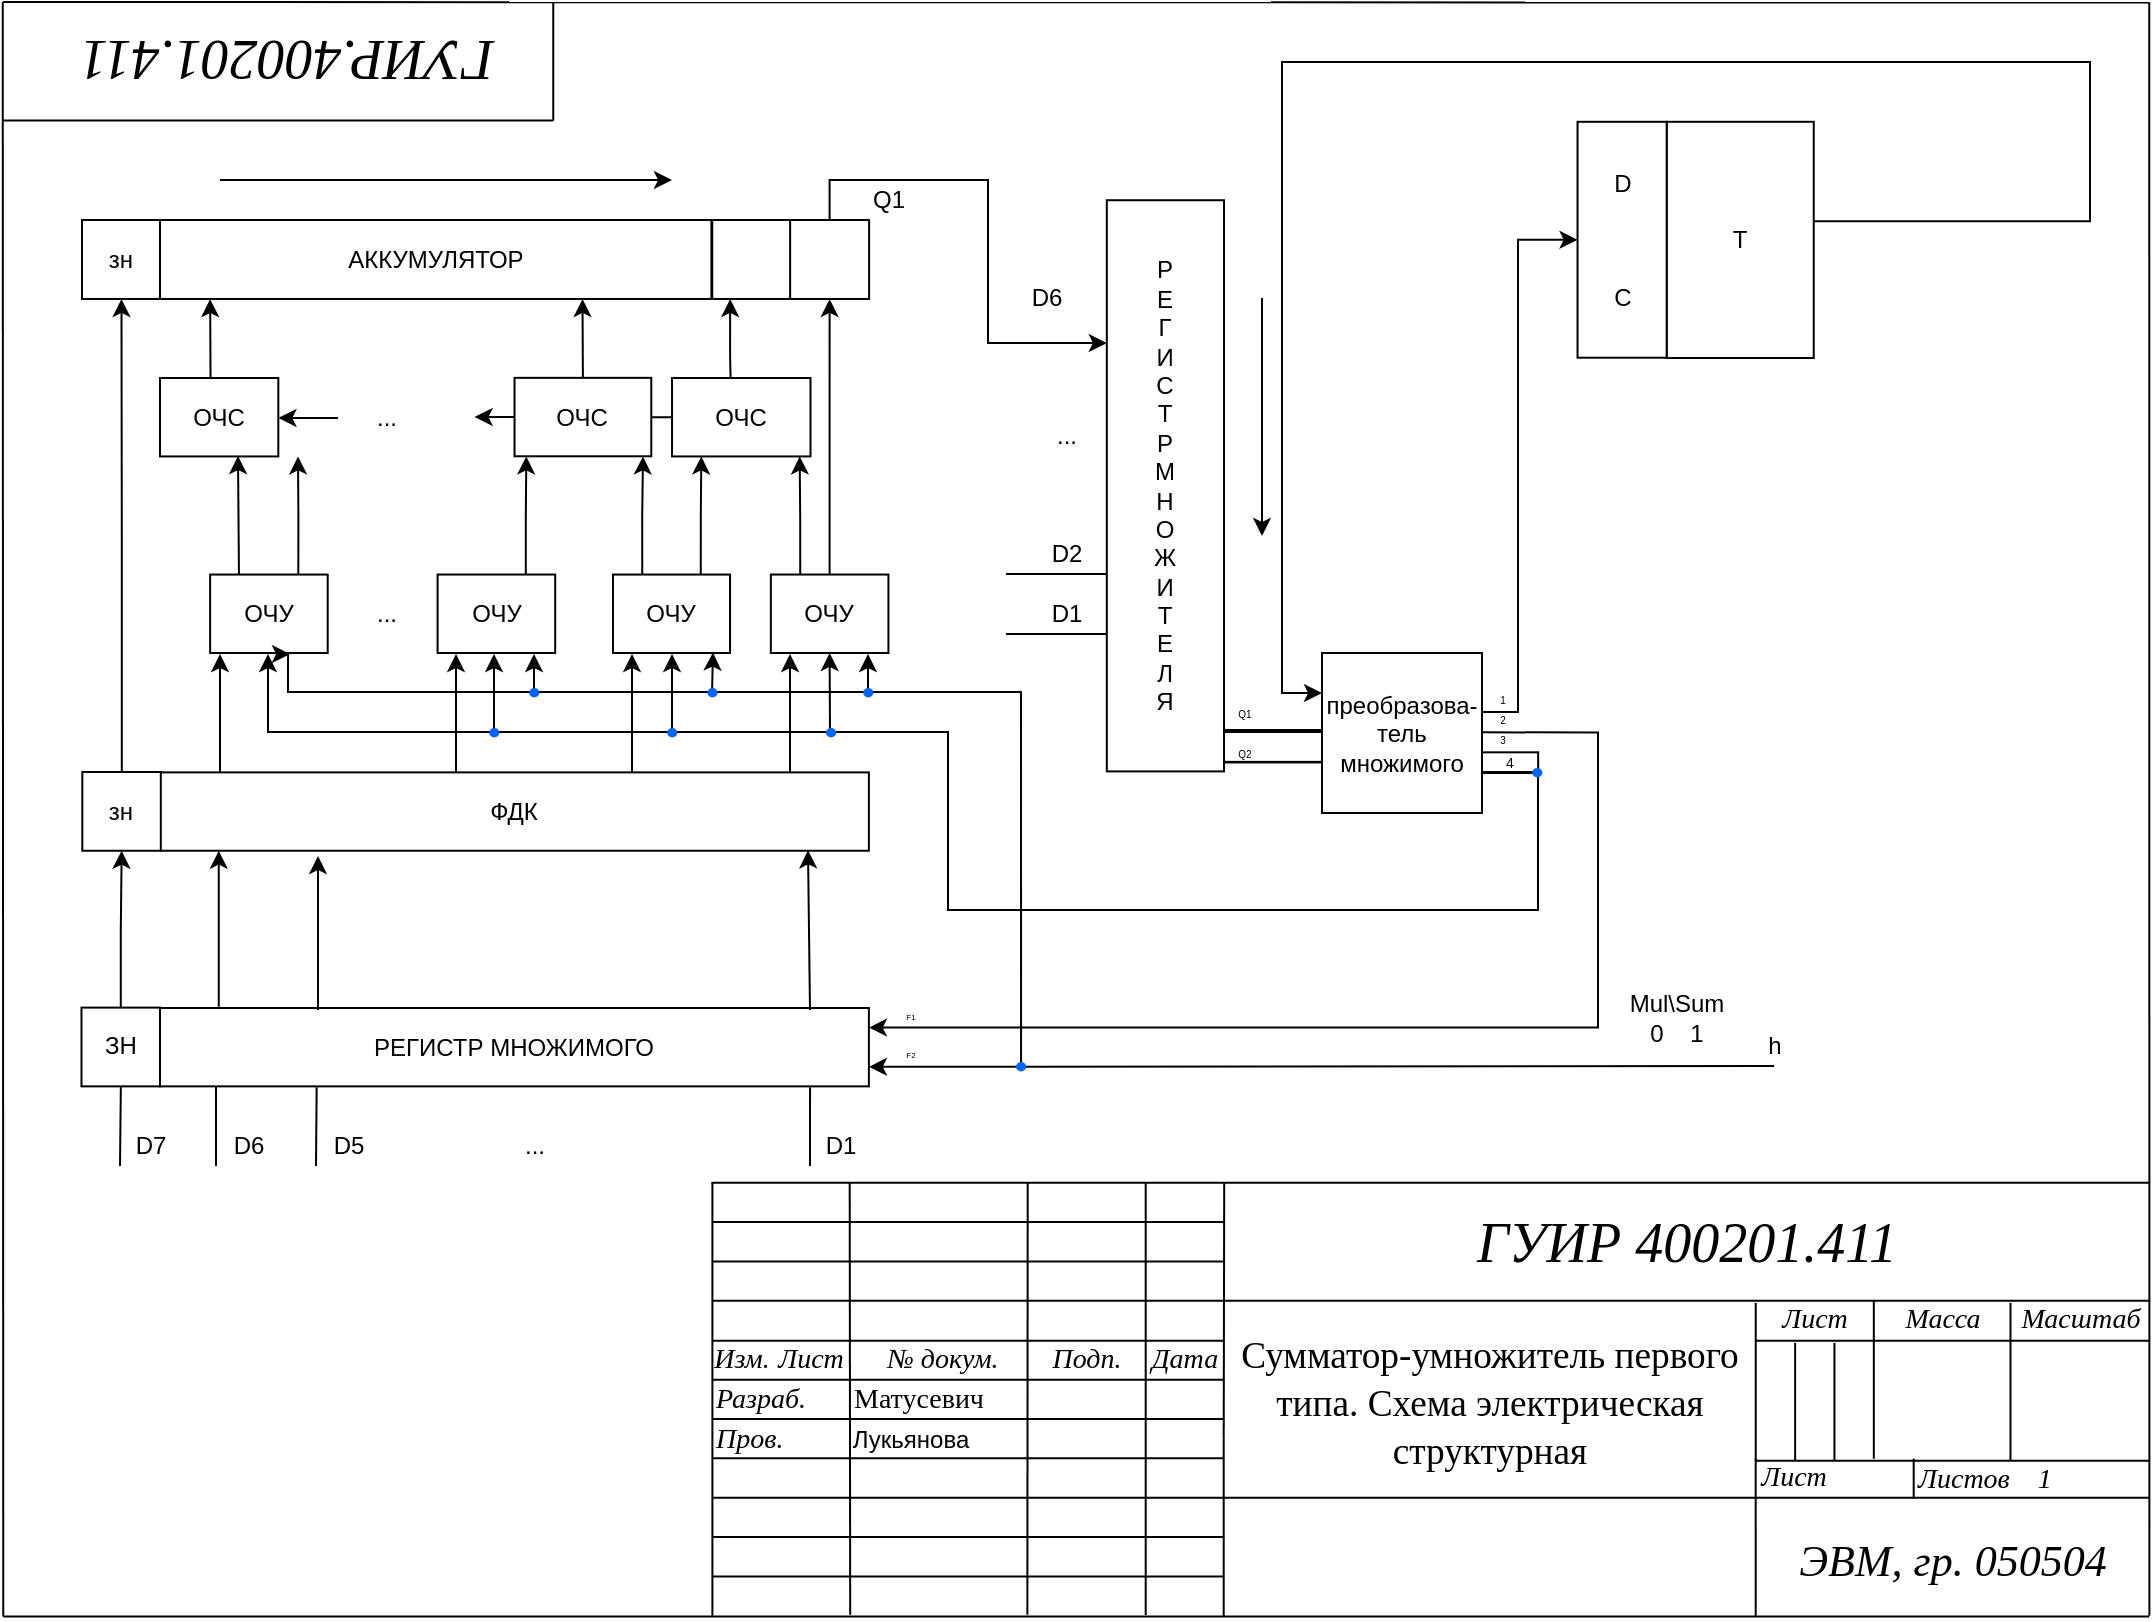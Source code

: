 <mxfile version="13.9.9" type="device"><diagram id="lUia_UttMaK-5gp9Rdq6" name="Страница 1"><mxGraphModel dx="95" dy="55" grid="1" gridSize="9.842" guides="1" tooltips="1" connect="1" arrows="1" fold="1" page="1" pageScale="1" pageWidth="1169" pageHeight="827" math="0" shadow="0"><root><mxCell id="0"/><mxCell id="1" parent="0"/><mxCell id="c5WBD8GSd4N-ccwKni7p-11" value="" style="endArrow=none;html=1;" parent="1" edge="1"><mxGeometry width="50" height="50" relative="1" as="geometry"><mxPoint x="393.7" y="599.35" as="sourcePoint"/><mxPoint x="1112.7" y="599.35" as="targetPoint"/></mxGeometry></mxCell><mxCell id="c5WBD8GSd4N-ccwKni7p-12" value="" style="endArrow=none;html=1;" parent="1" edge="1"><mxGeometry width="50" height="50" relative="1" as="geometry"><mxPoint x="394.2" y="599.35" as="sourcePoint"/><mxPoint x="394.2" y="815.815" as="targetPoint"/></mxGeometry></mxCell><mxCell id="c5WBD8GSd4N-ccwKni7p-15" value="" style="endArrow=none;html=1;" parent="1" edge="1"><mxGeometry width="50" height="50" relative="1" as="geometry"><mxPoint x="649.7" y="756.83" as="sourcePoint"/><mxPoint x="1112.7" y="756.83" as="targetPoint"/></mxGeometry></mxCell><mxCell id="c5WBD8GSd4N-ccwKni7p-16" value="" style="endArrow=none;html=1;entryX=0;entryY=1;entryDx=0;entryDy=0;" parent="1" target="c5WBD8GSd4N-ccwKni7p-73" edge="1"><mxGeometry width="50" height="50" relative="1" as="geometry"><mxPoint x="915.85" y="737.31" as="sourcePoint"/><mxPoint x="915.85" y="825.775" as="targetPoint"/></mxGeometry></mxCell><mxCell id="c5WBD8GSd4N-ccwKni7p-17" value="" style="endArrow=none;html=1;" parent="1" edge="1"><mxGeometry width="50" height="50" relative="1" as="geometry"><mxPoint x="915.86" y="738.42" as="sourcePoint"/><mxPoint x="915.86" y="659.42" as="targetPoint"/><Array as="points"><mxPoint x="915.86" y="728.42"/></Array></mxGeometry></mxCell><mxCell id="c5WBD8GSd4N-ccwKni7p-18" value="" style="endArrow=none;html=1;" parent="1" edge="1"><mxGeometry width="50" height="50" relative="1" as="geometry"><mxPoint x="1004.85" y="727.31" as="sourcePoint"/><mxPoint x="1004.85" y="727.31" as="targetPoint"/></mxGeometry></mxCell><mxCell id="c5WBD8GSd4N-ccwKni7p-20" value="" style="endArrow=none;html=1;entryX=0;entryY=0;entryDx=0;entryDy=0;" parent="1" target="c5WBD8GSd4N-ccwKni7p-60" edge="1"><mxGeometry width="50" height="50" relative="1" as="geometry"><mxPoint x="649.85" y="727.31" as="sourcePoint"/><mxPoint x="649.85" y="609.31" as="targetPoint"/></mxGeometry></mxCell><mxCell id="c5WBD8GSd4N-ccwKni7p-21" value="" style="endArrow=none;html=1;" parent="1" edge="1"><mxGeometry width="50" height="50" relative="1" as="geometry"><mxPoint x="649.85" y="727.31" as="sourcePoint"/><mxPoint x="649.85" y="816.31" as="targetPoint"/></mxGeometry></mxCell><mxCell id="c5WBD8GSd4N-ccwKni7p-27" value="" style="endArrow=none;html=1;" parent="1" edge="1"><mxGeometry width="50" height="50" relative="1" as="geometry"><mxPoint x="610.85" y="815.47" as="sourcePoint"/><mxPoint x="610.85" y="599.47" as="targetPoint"/></mxGeometry></mxCell><mxCell id="c5WBD8GSd4N-ccwKni7p-28" value="" style="endArrow=none;html=1;" parent="1" edge="1"><mxGeometry width="50" height="50" relative="1" as="geometry"><mxPoint x="551.683" y="815.402" as="sourcePoint"/><mxPoint x="551.85" y="599.47" as="targetPoint"/></mxGeometry></mxCell><mxCell id="c5WBD8GSd4N-ccwKni7p-30" value="" style="endArrow=none;html=1;" parent="1" edge="1"><mxGeometry width="50" height="50" relative="1" as="geometry"><mxPoint x="463.102" y="815.402" as="sourcePoint"/><mxPoint x="462.85" y="599.47" as="targetPoint"/></mxGeometry></mxCell><mxCell id="c5WBD8GSd4N-ccwKni7p-31" value="" style="endArrow=none;html=1;" parent="1" edge="1"><mxGeometry width="50" height="50" relative="1" as="geometry"><mxPoint x="394.11" y="678.41" as="sourcePoint"/><mxPoint x="650.11" y="678.41" as="targetPoint"/></mxGeometry></mxCell><mxCell id="c5WBD8GSd4N-ccwKni7p-32" value="" style="endArrow=none;html=1;" parent="1" edge="1"><mxGeometry width="50" height="50" relative="1" as="geometry"><mxPoint x="394.112" y="697.852" as="sourcePoint"/><mxPoint x="650.113" y="697.852" as="targetPoint"/></mxGeometry></mxCell><mxCell id="c5WBD8GSd4N-ccwKni7p-33" value="" style="endArrow=none;html=1;" parent="1" edge="1"><mxGeometry width="50" height="50" relative="1" as="geometry"><mxPoint x="394.105" y="737.145" as="sourcePoint"/><mxPoint x="650.105" y="737.145" as="targetPoint"/></mxGeometry></mxCell><mxCell id="c5WBD8GSd4N-ccwKni7p-34" value="" style="endArrow=none;html=1;" parent="1" edge="1"><mxGeometry width="50" height="50" relative="1" as="geometry"><mxPoint x="394.097" y="756.827" as="sourcePoint"/><mxPoint x="650.098" y="756.827" as="targetPoint"/></mxGeometry></mxCell><mxCell id="c5WBD8GSd4N-ccwKni7p-35" value="" style="endArrow=none;html=1;" parent="1" edge="1"><mxGeometry width="50" height="50" relative="1" as="geometry"><mxPoint x="394.1" y="776.52" as="sourcePoint"/><mxPoint x="650.1" y="776.52" as="targetPoint"/></mxGeometry></mxCell><mxCell id="c5WBD8GSd4N-ccwKni7p-36" value="" style="endArrow=none;html=1;" parent="1" edge="1"><mxGeometry width="50" height="50" relative="1" as="geometry"><mxPoint x="394.102" y="796.203" as="sourcePoint"/><mxPoint x="650.103" y="796.203" as="targetPoint"/></mxGeometry></mxCell><mxCell id="c5WBD8GSd4N-ccwKni7p-37" value="" style="endArrow=none;html=1;" parent="1" edge="1"><mxGeometry width="50" height="50" relative="1" as="geometry"><mxPoint x="394.112" y="658.402" as="sourcePoint"/><mxPoint x="650.113" y="658.402" as="targetPoint"/></mxGeometry></mxCell><mxCell id="c5WBD8GSd4N-ccwKni7p-38" value="" style="endArrow=none;html=1;" parent="1" edge="1"><mxGeometry width="50" height="50" relative="1" as="geometry"><mxPoint x="394.105" y="638.715" as="sourcePoint"/><mxPoint x="650.105" y="638.715" as="targetPoint"/></mxGeometry></mxCell><mxCell id="c5WBD8GSd4N-ccwKni7p-39" value="" style="endArrow=none;html=1;" parent="1" edge="1"><mxGeometry width="50" height="50" relative="1" as="geometry"><mxPoint x="394.107" y="619.037" as="sourcePoint"/><mxPoint x="650.108" y="619.037" as="targetPoint"/></mxGeometry></mxCell><mxCell id="c5WBD8GSd4N-ccwKni7p-40" value="" style="endArrow=none;html=1;" parent="1" edge="1"><mxGeometry width="50" height="50" relative="1" as="geometry"><mxPoint x="650.11" y="658.4" as="sourcePoint"/><mxPoint x="1113.11" y="658.4" as="targetPoint"/></mxGeometry></mxCell><mxCell id="c5WBD8GSd4N-ccwKni7p-41" value="" style="endArrow=none;html=1;" parent="1" edge="1"><mxGeometry width="50" height="50" relative="1" as="geometry"><mxPoint x="1112.85" y="678.41" as="sourcePoint"/><mxPoint x="915.85" y="678.41" as="targetPoint"/></mxGeometry></mxCell><mxCell id="c5WBD8GSd4N-ccwKni7p-42" value="" style="endArrow=none;html=1;" parent="1" edge="1"><mxGeometry width="50" height="50" relative="1" as="geometry"><mxPoint x="394.098" y="717.457" as="sourcePoint"/><mxPoint x="650.098" y="717.457" as="targetPoint"/></mxGeometry></mxCell><mxCell id="c5WBD8GSd4N-ccwKni7p-43" value="" style="endArrow=none;html=1;" parent="1" edge="1"><mxGeometry width="50" height="50" relative="1" as="geometry"><mxPoint x="915.86" y="738.42" as="sourcePoint"/><mxPoint x="1112.86" y="738.42" as="targetPoint"/></mxGeometry></mxCell><mxCell id="c5WBD8GSd4N-ccwKni7p-44" value="" style="endArrow=none;html=1;" parent="1" edge="1"><mxGeometry width="50" height="50" relative="1" as="geometry"><mxPoint x="974.91" y="737.4" as="sourcePoint"/><mxPoint x="974.91" y="658.4" as="targetPoint"/></mxGeometry></mxCell><mxCell id="c5WBD8GSd4N-ccwKni7p-45" value="" style="endArrow=none;html=1;" parent="1" edge="1"><mxGeometry width="50" height="50" relative="1" as="geometry"><mxPoint x="955.223" y="738.422" as="sourcePoint"/><mxPoint x="955.223" y="679.422" as="targetPoint"/></mxGeometry></mxCell><mxCell id="c5WBD8GSd4N-ccwKni7p-46" value="" style="endArrow=none;html=1;" parent="1" edge="1"><mxGeometry width="50" height="50" relative="1" as="geometry"><mxPoint x="935.565" y="738.425" as="sourcePoint"/><mxPoint x="935.565" y="679.425" as="targetPoint"/></mxGeometry></mxCell><mxCell id="c5WBD8GSd4N-ccwKni7p-47" value="" style="endArrow=none;html=1;" parent="1" edge="1"><mxGeometry width="50" height="50" relative="1" as="geometry"><mxPoint x="1043.24" y="738.42" as="sourcePoint"/><mxPoint x="1043.24" y="659.42" as="targetPoint"/></mxGeometry></mxCell><mxCell id="c5WBD8GSd4N-ccwKni7p-48" value="" style="endArrow=none;html=1;" parent="1" edge="1"><mxGeometry width="50" height="50" relative="1" as="geometry"><mxPoint x="994.85" y="737.31" as="sourcePoint"/><mxPoint x="994.85" y="757.31" as="targetPoint"/></mxGeometry></mxCell><mxCell id="c5WBD8GSd4N-ccwKni7p-49" value="" style="endArrow=none;html=1;" parent="1" edge="1"><mxGeometry width="50" height="50" relative="1" as="geometry"><mxPoint x="39.63" y="68.31" as="sourcePoint"/><mxPoint x="314.63" y="68.31" as="targetPoint"/></mxGeometry></mxCell><mxCell id="c5WBD8GSd4N-ccwKni7p-50" value="" style="endArrow=none;html=1;" parent="1" edge="1"><mxGeometry width="50" height="50" relative="1" as="geometry"><mxPoint x="314.63" y="68.31" as="sourcePoint"/><mxPoint x="314.63" y="9.31" as="targetPoint"/></mxGeometry></mxCell><mxCell id="c5WBD8GSd4N-ccwKni7p-51" value="&lt;span&gt;Лист&lt;/span&gt;" style="text;html=1;strokeColor=none;fillColor=none;align=center;verticalAlign=middle;whiteSpace=wrap;rounded=0;fontFamily=Times New Roman;fontSize=14;fontStyle=2" parent="1" vertex="1"><mxGeometry x="915.22" y="736.83" width="40" height="20" as="geometry"/></mxCell><mxCell id="c5WBD8GSd4N-ccwKni7p-53" value="&lt;span&gt;Листов&amp;nbsp; &amp;nbsp; 1&lt;/span&gt;" style="text;html=1;strokeColor=none;fillColor=none;align=left;verticalAlign=middle;whiteSpace=wrap;rounded=0;fontFamily=Times New Roman;fontSize=14;fontStyle=2" parent="1" vertex="1"><mxGeometry x="994.59" y="738.42" width="118.11" height="18.41" as="geometry"/></mxCell><mxCell id="c5WBD8GSd4N-ccwKni7p-57" value="&lt;span&gt;Лист&lt;/span&gt;" style="text;html=1;strokeColor=none;fillColor=none;align=center;verticalAlign=middle;whiteSpace=wrap;rounded=0;fontFamily=Times New Roman;fontSize=14;fontStyle=2" parent="1" vertex="1"><mxGeometry x="915.85" y="658.41" width="59.05" height="20" as="geometry"/></mxCell><mxCell id="c5WBD8GSd4N-ccwKni7p-58" value="Масса" style="text;html=1;strokeColor=none;fillColor=none;align=center;verticalAlign=middle;whiteSpace=wrap;rounded=0;fontFamily=Times New Roman;fontSize=14;fontStyle=2" parent="1" vertex="1"><mxGeometry x="974.91" y="658.09" width="68.9" height="20" as="geometry"/></mxCell><mxCell id="c5WBD8GSd4N-ccwKni7p-59" value="Масштаб" style="text;html=1;strokeColor=none;fillColor=none;align=center;verticalAlign=middle;whiteSpace=wrap;rounded=0;fontFamily=Times New Roman;fontSize=14;fontStyle=2" parent="1" vertex="1"><mxGeometry x="1043.81" y="658.41" width="68.89" height="20" as="geometry"/></mxCell><mxCell id="c5WBD8GSd4N-ccwKni7p-60" value="&lt;i&gt;ГУИР 400201.411&lt;/i&gt;" style="text;html=1;strokeColor=none;fillColor=none;align=center;verticalAlign=middle;whiteSpace=wrap;rounded=0;fontFamily=Times New Roman;fontSize=28;" parent="1" vertex="1"><mxGeometry x="650.11" y="599.35" width="462.59" height="59.05" as="geometry"/></mxCell><mxCell id="c5WBD8GSd4N-ccwKni7p-63" value="&lt;span&gt;Лист&lt;/span&gt;" style="text;html=1;strokeColor=none;fillColor=none;align=center;verticalAlign=middle;whiteSpace=wrap;rounded=0;fontFamily=Times New Roman;fontSize=14;fontStyle=2" parent="1" vertex="1"><mxGeometry x="423.63" y="678.41" width="39.37" height="20" as="geometry"/></mxCell><mxCell id="c5WBD8GSd4N-ccwKni7p-64" value="Изм." style="text;html=1;strokeColor=none;fillColor=none;align=center;verticalAlign=middle;whiteSpace=wrap;rounded=0;fontFamily=Times New Roman;fontSize=14;fontStyle=2" parent="1" vertex="1"><mxGeometry x="394.11" y="678.09" width="29.53" height="19.68" as="geometry"/></mxCell><mxCell id="c5WBD8GSd4N-ccwKni7p-66" value="№ докум." style="text;html=1;strokeColor=none;fillColor=none;align=center;verticalAlign=middle;whiteSpace=wrap;rounded=0;fontFamily=Times New Roman;fontSize=14;fontStyle=2" parent="1" vertex="1"><mxGeometry x="465.0" y="678.09" width="88.58" height="20.32" as="geometry"/></mxCell><mxCell id="c5WBD8GSd4N-ccwKni7p-67" value="&lt;i&gt;Подп.&lt;/i&gt;" style="text;html=1;strokeColor=none;fillColor=none;align=center;verticalAlign=middle;whiteSpace=wrap;rounded=0;fontFamily=Times New Roman;fontSize=14;" parent="1" vertex="1"><mxGeometry x="551.58" y="678.41" width="59.06" height="20" as="geometry"/></mxCell><mxCell id="c5WBD8GSd4N-ccwKni7p-68" value="&lt;i&gt;Дата&lt;/i&gt;" style="text;html=1;strokeColor=none;fillColor=none;align=center;verticalAlign=middle;whiteSpace=wrap;rounded=0;fontFamily=Times New Roman;fontSize=14;" parent="1" vertex="1"><mxGeometry x="610.64" y="678.41" width="39.37" height="20" as="geometry"/></mxCell><mxCell id="c5WBD8GSd4N-ccwKni7p-69" value="Разраб." style="text;html=1;strokeColor=none;fillColor=none;align=left;verticalAlign=middle;whiteSpace=wrap;rounded=0;fontFamily=Times New Roman;fontSize=14;fontStyle=2" parent="1" vertex="1"><mxGeometry x="394.1" y="698.41" width="68.9" height="20" as="geometry"/></mxCell><mxCell id="c5WBD8GSd4N-ccwKni7p-70" value="Пров." style="text;html=1;strokeColor=none;fillColor=none;align=left;verticalAlign=middle;whiteSpace=wrap;rounded=0;fontFamily=Times New Roman;fontSize=14;fontStyle=2" parent="1" vertex="1"><mxGeometry x="394.112" y="718.423" width="68.9" height="20" as="geometry"/></mxCell><mxCell id="c5WBD8GSd4N-ccwKni7p-71" value="&lt;span style=&quot;font-style: normal&quot;&gt;Матусевич&lt;/span&gt;" style="text;html=1;strokeColor=none;fillColor=none;align=left;verticalAlign=middle;whiteSpace=wrap;rounded=0;fontFamily=Times New Roman;fontSize=14;fontStyle=2" parent="1" vertex="1"><mxGeometry x="463.01" y="698.42" width="88.58" height="20" as="geometry"/></mxCell><mxCell id="c5WBD8GSd4N-ccwKni7p-73" value="&lt;i style=&quot;font-size: 22px&quot;&gt;ЭВМ, гр. 050504&lt;/i&gt;" style="text;html=1;strokeColor=none;fillColor=none;align=center;verticalAlign=middle;whiteSpace=wrap;rounded=0;fontFamily=Times New Roman;fontSize=28;" parent="1" vertex="1"><mxGeometry x="915.86" y="756.83" width="196.84" height="59.05" as="geometry"/></mxCell><mxCell id="c5WBD8GSd4N-ccwKni7p-74" value="ГУИР.400201.411&amp;nbsp;" style="text;html=1;strokeColor=none;fillColor=none;align=center;verticalAlign=middle;whiteSpace=wrap;rounded=0;fontFamily=Times New Roman;fontSize=28;rotation=-180;fontStyle=2" parent="1" vertex="1"><mxGeometry x="39.37" y="9.0" width="276.22" height="59.38" as="geometry"/></mxCell><mxCell id="QSZzZQIj2abREl3Vyf6q-7" value="&lt;span lang=&quot;RU&quot; style=&quot;font-size: 14.0pt ; line-height: 115% ; font-family: &amp;#34;times new roman&amp;#34; , serif&quot;&gt;Сумматор-умножитель первого типа. Схема электрическая структурная&lt;/span&gt;" style="text;html=1;strokeColor=none;fillColor=none;align=center;verticalAlign=middle;whiteSpace=wrap;rounded=0;fontFamily=Times New Roman;fontSize=20;" parent="1" vertex="1"><mxGeometry x="650.01" y="658.41" width="265.84" height="98.42" as="geometry"/></mxCell><mxCell id="Hw3AfWdkXnrMwD7jrUuY-2" value="" style="endArrow=none;html=1;entryX=1;entryY=1;entryDx=0;entryDy=0;" parent="1" target="c5WBD8GSd4N-ccwKni7p-74" edge="1"><mxGeometry width="50" height="50" relative="1" as="geometry"><mxPoint x="39.63" y="816.31" as="sourcePoint"/><mxPoint x="89.63" y="9.31" as="targetPoint"/></mxGeometry></mxCell><mxCell id="Hw3AfWdkXnrMwD7jrUuY-9" value="" style="endArrow=none;html=1;" parent="1" edge="1"><mxGeometry width="50" height="50" relative="1" as="geometry"><mxPoint x="39.37" y="9.0" as="sourcePoint"/><mxPoint x="1112.63" y="9.31" as="targetPoint"/></mxGeometry></mxCell><mxCell id="Hw3AfWdkXnrMwD7jrUuY-10" value="" style="endArrow=none;html=1;" parent="1" edge="1"><mxGeometry width="50" height="50" relative="1" as="geometry"><mxPoint x="39.63" y="816.31" as="sourcePoint"/><mxPoint x="1112.63" y="816.31" as="targetPoint"/></mxGeometry></mxCell><mxCell id="Hw3AfWdkXnrMwD7jrUuY-11" value="" style="endArrow=none;html=1;exitX=1;exitY=1;exitDx=0;exitDy=0;" parent="1" source="c5WBD8GSd4N-ccwKni7p-73" edge="1"><mxGeometry width="50" height="50" relative="1" as="geometry"><mxPoint x="1112.63" y="649.31" as="sourcePoint"/><mxPoint x="1112.63" y="9.31" as="targetPoint"/></mxGeometry></mxCell><mxCell id="Hw3AfWdkXnrMwD7jrUuY-12" value="Лукьянова" style="text;html=1;align=center;verticalAlign=middle;resizable=0;points=[];autosize=1;strokeColor=none;" parent="1" vertex="1"><mxGeometry x="458.44" y="718.502" width="68.897" height="19.685" as="geometry"/></mxCell><mxCell id="Hw3AfWdkXnrMwD7jrUuY-113" style="edgeStyle=orthogonalEdgeStyle;rounded=0;orthogonalLoop=1;jettySize=auto;html=1;exitX=1.004;exitY=0.421;exitDx=0;exitDy=0;entryX=0;entryY=0.25;entryDx=0;entryDy=0;fontSize=5;exitPerimeter=0;" parent="1" source="bNrjypaK7OoZmuNVk5N7-5" target="Hw3AfWdkXnrMwD7jrUuY-87" edge="1"><mxGeometry relative="1" as="geometry"><Array as="points"><mxPoint x="1083" y="119"/><mxPoint x="1083" y="39"/><mxPoint x="679" y="39"/><mxPoint x="679" y="355"/></Array><mxPoint x="1062.57" y="166.805" as="sourcePoint"/></mxGeometry></mxCell><mxCell id="Hw3AfWdkXnrMwD7jrUuY-96" style="edgeStyle=orthogonalEdgeStyle;rounded=0;orthogonalLoop=1;jettySize=auto;html=1;verticalAlign=middle;entryX=0;entryY=0.5;entryDx=0;entryDy=0;" parent="1" edge="1" target="bNrjypaK7OoZmuNVk5N7-6"><mxGeometry relative="1" as="geometry"><mxPoint x="827" y="98" as="targetPoint"/><mxPoint x="779" y="349" as="sourcePoint"/><Array as="points"><mxPoint x="779" y="364"/><mxPoint x="797" y="364"/><mxPoint x="797" y="128"/></Array></mxGeometry></mxCell><mxCell id="Hw3AfWdkXnrMwD7jrUuY-33" style="edgeStyle=orthogonalEdgeStyle;rounded=0;orthogonalLoop=1;jettySize=auto;html=1;entryX=0.5;entryY=1;entryDx=0;entryDy=0;" parent="1" source="Hw3AfWdkXnrMwD7jrUuY-16" target="Hw3AfWdkXnrMwD7jrUuY-22" edge="1"><mxGeometry relative="1" as="geometry"/></mxCell><mxCell id="Hw3AfWdkXnrMwD7jrUuY-16" value="ЗН" style="whiteSpace=wrap;html=1;aspect=fixed;" parent="1" vertex="1"><mxGeometry x="78.74" y="511.81" width="39.37" height="39.37" as="geometry"/></mxCell><mxCell id="Hw3AfWdkXnrMwD7jrUuY-17" value="зн" style="whiteSpace=wrap;html=1;aspect=fixed;" parent="1" vertex="1"><mxGeometry x="79" y="118" width="39.48" height="39.48" as="geometry"/></mxCell><mxCell id="Hw3AfWdkXnrMwD7jrUuY-18" value="АККУМУЛЯТОР" style="rounded=0;whiteSpace=wrap;html=1;" parent="1" vertex="1"><mxGeometry x="118" y="118" width="275.7" height="39.48" as="geometry"/></mxCell><mxCell id="Hw3AfWdkXnrMwD7jrUuY-19" value="" style="whiteSpace=wrap;html=1;aspect=fixed;" parent="1" vertex="1"><mxGeometry x="394.11" y="118" width="39.48" height="39.48" as="geometry"/></mxCell><mxCell id="Hw3AfWdkXnrMwD7jrUuY-79" style="edgeStyle=orthogonalEdgeStyle;rounded=0;orthogonalLoop=1;jettySize=auto;html=1;exitX=0.5;exitY=0;exitDx=0;exitDy=0;entryX=0;entryY=0.25;entryDx=0;entryDy=0;" parent="1" source="Hw3AfWdkXnrMwD7jrUuY-20" target="Hw3AfWdkXnrMwD7jrUuY-78" edge="1"><mxGeometry relative="1" as="geometry"/></mxCell><mxCell id="Hw3AfWdkXnrMwD7jrUuY-20" value="" style="whiteSpace=wrap;html=1;aspect=fixed;" parent="1" vertex="1"><mxGeometry x="433.07" y="118" width="39.48" height="39.48" as="geometry"/></mxCell><mxCell id="Hw3AfWdkXnrMwD7jrUuY-21" value="РЕГИСТР МНОЖИМОГО" style="rounded=0;whiteSpace=wrap;html=1;" parent="1" vertex="1"><mxGeometry x="118" y="512" width="354.44" height="39.18" as="geometry"/></mxCell><mxCell id="Hw3AfWdkXnrMwD7jrUuY-34" style="edgeStyle=orthogonalEdgeStyle;rounded=0;orthogonalLoop=1;jettySize=auto;html=1;entryX=0.5;entryY=1;entryDx=0;entryDy=0;" parent="1" source="Hw3AfWdkXnrMwD7jrUuY-22" target="Hw3AfWdkXnrMwD7jrUuY-17" edge="1"><mxGeometry relative="1" as="geometry"/></mxCell><mxCell id="Hw3AfWdkXnrMwD7jrUuY-22" value="зн" style="whiteSpace=wrap;html=1;aspect=fixed;" parent="1" vertex="1"><mxGeometry x="79.153" y="394.003" width="39.37" height="39.37" as="geometry"/></mxCell><mxCell id="Hw3AfWdkXnrMwD7jrUuY-23" value="ФДК" style="rounded=0;whiteSpace=wrap;html=1;" parent="1" vertex="1"><mxGeometry x="118.41" y="394.19" width="354.03" height="39.18" as="geometry"/></mxCell><mxCell id="Hw3AfWdkXnrMwD7jrUuY-75" style="edgeStyle=orthogonalEdgeStyle;rounded=0;orthogonalLoop=1;jettySize=auto;html=1;entryX=1;entryY=0.5;entryDx=0;entryDy=0;" parent="1" target="Hw3AfWdkXnrMwD7jrUuY-24" edge="1"><mxGeometry relative="1" as="geometry"><mxPoint x="206.692" y="216.61" as="targetPoint"/><mxPoint x="207" y="217" as="sourcePoint"/></mxGeometry></mxCell><mxCell id="Hw3AfWdkXnrMwD7jrUuY-24" value="ОЧС" style="rounded=0;whiteSpace=wrap;html=1;" parent="1" vertex="1"><mxGeometry x="118" y="197" width="59.16" height="39.22" as="geometry"/></mxCell><mxCell id="Hw3AfWdkXnrMwD7jrUuY-51" style="edgeStyle=orthogonalEdgeStyle;rounded=0;orthogonalLoop=1;jettySize=auto;html=1;exitX=0.75;exitY=0;exitDx=0;exitDy=0;" parent="1" source="Hw3AfWdkXnrMwD7jrUuY-25" edge="1"><mxGeometry relative="1" as="geometry"><mxPoint x="187" y="236.22" as="targetPoint"/></mxGeometry></mxCell><mxCell id="Hw3AfWdkXnrMwD7jrUuY-25" value="ОЧУ" style="rounded=0;whiteSpace=wrap;html=1;" parent="1" vertex="1"><mxGeometry x="143.063" y="295.283" width="58.79" height="39.22" as="geometry"/></mxCell><mxCell id="Hw3AfWdkXnrMwD7jrUuY-44" style="edgeStyle=orthogonalEdgeStyle;rounded=0;orthogonalLoop=1;jettySize=auto;html=1;exitX=0.75;exitY=0;exitDx=0;exitDy=0;" parent="1" source="Hw3AfWdkXnrMwD7jrUuY-26" edge="1"><mxGeometry relative="1" as="geometry"><mxPoint x="301.167" y="236.22" as="targetPoint"/></mxGeometry></mxCell><mxCell id="Hw3AfWdkXnrMwD7jrUuY-26" value="ОЧУ" style="rounded=0;whiteSpace=wrap;html=1;" parent="1" vertex="1"><mxGeometry x="256.805" y="295.275" width="58.79" height="39.22" as="geometry"/></mxCell><mxCell id="Hw3AfWdkXnrMwD7jrUuY-73" style="edgeStyle=orthogonalEdgeStyle;rounded=0;orthogonalLoop=1;jettySize=auto;html=1;" parent="1" source="Hw3AfWdkXnrMwD7jrUuY-27" edge="1"><mxGeometry relative="1" as="geometry"><mxPoint x="364.172" y="216.61" as="targetPoint"/></mxGeometry></mxCell><mxCell id="Hw3AfWdkXnrMwD7jrUuY-27" value="ОЧС" style="rounded=0;whiteSpace=wrap;html=1;" parent="1" vertex="1"><mxGeometry x="374.02" y="197" width="69.23" height="39.22" as="geometry"/></mxCell><mxCell id="Hw3AfWdkXnrMwD7jrUuY-41" style="edgeStyle=orthogonalEdgeStyle;rounded=0;orthogonalLoop=1;jettySize=auto;html=1;exitX=0.75;exitY=0;exitDx=0;exitDy=0;" parent="1" source="Hw3AfWdkXnrMwD7jrUuY-28" edge="1"><mxGeometry relative="1" as="geometry"><mxPoint x="388.667" y="236.22" as="targetPoint"/></mxGeometry></mxCell><mxCell id="Hw3AfWdkXnrMwD7jrUuY-42" style="edgeStyle=orthogonalEdgeStyle;rounded=0;orthogonalLoop=1;jettySize=auto;html=1;exitX=0.25;exitY=0;exitDx=0;exitDy=0;" parent="1" source="Hw3AfWdkXnrMwD7jrUuY-28" edge="1"><mxGeometry relative="1" as="geometry"><mxPoint x="359.5" y="236.22" as="targetPoint"/></mxGeometry></mxCell><mxCell id="Hw3AfWdkXnrMwD7jrUuY-28" value="ОЧУ" style="rounded=0;whiteSpace=wrap;html=1;" parent="1" vertex="1"><mxGeometry x="344.49" y="295.28" width="58.53" height="39.22" as="geometry"/></mxCell><mxCell id="Hw3AfWdkXnrMwD7jrUuY-74" style="edgeStyle=orthogonalEdgeStyle;rounded=0;orthogonalLoop=1;jettySize=auto;html=1;" parent="1" source="Hw3AfWdkXnrMwD7jrUuY-29" edge="1"><mxGeometry relative="1" as="geometry"><mxPoint x="275.59" y="216.53" as="targetPoint"/></mxGeometry></mxCell><mxCell id="Hw3AfWdkXnrMwD7jrUuY-29" value="ОЧС" style="rounded=0;whiteSpace=wrap;html=1;" parent="1" vertex="1"><mxGeometry x="295.27" y="196.92" width="68.37" height="39.22" as="geometry"/></mxCell><mxCell id="Hw3AfWdkXnrMwD7jrUuY-35" style="edgeStyle=orthogonalEdgeStyle;rounded=0;orthogonalLoop=1;jettySize=auto;html=1;exitX=0.25;exitY=0;exitDx=0;exitDy=0;" parent="1" source="Hw3AfWdkXnrMwD7jrUuY-30" edge="1"><mxGeometry relative="1" as="geometry"><mxPoint x="437.833" y="236.22" as="targetPoint"/></mxGeometry></mxCell><mxCell id="Hw3AfWdkXnrMwD7jrUuY-40" style="edgeStyle=orthogonalEdgeStyle;rounded=0;orthogonalLoop=1;jettySize=auto;html=1;" parent="1" source="Hw3AfWdkXnrMwD7jrUuY-30" edge="1"><mxGeometry relative="1" as="geometry"><mxPoint x="452.81" y="157.48" as="targetPoint"/></mxGeometry></mxCell><mxCell id="Hw3AfWdkXnrMwD7jrUuY-30" value="ОЧУ" style="rounded=0;whiteSpace=wrap;html=1;" parent="1" vertex="1"><mxGeometry x="423.415" y="295.275" width="58.79" height="39.22" as="geometry"/></mxCell><mxCell id="Hw3AfWdkXnrMwD7jrUuY-31" value="..." style="text;html=1;align=center;verticalAlign=middle;resizable=0;points=[];autosize=1;strokeColor=none;" parent="1" vertex="1"><mxGeometry x="216.54" y="206.683" width="29.527" height="19.685" as="geometry"/></mxCell><mxCell id="Hw3AfWdkXnrMwD7jrUuY-32" value="..." style="text;html=1;align=center;verticalAlign=middle;resizable=0;points=[];autosize=1;strokeColor=none;" parent="1" vertex="1"><mxGeometry x="216.532" y="305.045" width="29.527" height="19.685" as="geometry"/></mxCell><mxCell id="Hw3AfWdkXnrMwD7jrUuY-54" value="" style="endArrow=classic;html=1;" parent="1" edge="1"><mxGeometry width="50" height="50" relative="1" as="geometry"><mxPoint x="157.48" y="295.28" as="sourcePoint"/><mxPoint x="157" y="236" as="targetPoint"/></mxGeometry></mxCell><mxCell id="Hw3AfWdkXnrMwD7jrUuY-55" value="" style="endArrow=none;html=1;entryX=0.5;entryY=1;entryDx=0;entryDy=0;" parent="1" target="Hw3AfWdkXnrMwD7jrUuY-16" edge="1"><mxGeometry width="50" height="50" relative="1" as="geometry"><mxPoint x="98" y="591" as="sourcePoint"/><mxPoint x="139" y="561" as="targetPoint"/></mxGeometry></mxCell><mxCell id="Hw3AfWdkXnrMwD7jrUuY-57" value="" style="endArrow=none;html=1;entryX=0.221;entryY=1.01;entryDx=0;entryDy=0;entryPerimeter=0;" parent="1" target="Hw3AfWdkXnrMwD7jrUuY-21" edge="1"><mxGeometry width="50" height="50" relative="1" as="geometry"><mxPoint x="196" y="591" as="sourcePoint"/><mxPoint x="247" y="571" as="targetPoint"/></mxGeometry></mxCell><mxCell id="Hw3AfWdkXnrMwD7jrUuY-58" value="" style="endArrow=classic;html=1;" parent="1" edge="1"><mxGeometry width="50" height="50" relative="1" as="geometry"><mxPoint x="147.38" y="511.37" as="sourcePoint"/><mxPoint x="147.38" y="433.37" as="targetPoint"/></mxGeometry></mxCell><mxCell id="Hw3AfWdkXnrMwD7jrUuY-59" value="" style="endArrow=none;html=1;" parent="1" edge="1"><mxGeometry width="50" height="50" relative="1" as="geometry"><mxPoint x="146" y="591" as="sourcePoint"/><mxPoint x="146" y="551" as="targetPoint"/></mxGeometry></mxCell><mxCell id="Hw3AfWdkXnrMwD7jrUuY-61" value="" style="endArrow=classic;html=1;entryX=0.222;entryY=1.068;entryDx=0;entryDy=0;entryPerimeter=0;" parent="1" target="Hw3AfWdkXnrMwD7jrUuY-23" edge="1"><mxGeometry width="50" height="50" relative="1" as="geometry"><mxPoint x="197" y="513" as="sourcePoint"/><mxPoint x="247" y="463" as="targetPoint"/></mxGeometry></mxCell><mxCell id="Hw3AfWdkXnrMwD7jrUuY-62" value="" style="endArrow=none;html=1;entryX=0.917;entryY=1.01;entryDx=0;entryDy=0;entryPerimeter=0;" parent="1" target="Hw3AfWdkXnrMwD7jrUuY-21" edge="1"><mxGeometry width="50" height="50" relative="1" as="geometry"><mxPoint x="443" y="591" as="sourcePoint"/><mxPoint x="493" y="551" as="targetPoint"/></mxGeometry></mxCell><mxCell id="Hw3AfWdkXnrMwD7jrUuY-63" value="" style="endArrow=classic;html=1;entryX=0.914;entryY=0.995;entryDx=0;entryDy=0;entryPerimeter=0;" parent="1" target="Hw3AfWdkXnrMwD7jrUuY-23" edge="1"><mxGeometry width="50" height="50" relative="1" as="geometry"><mxPoint x="443" y="513" as="sourcePoint"/><mxPoint x="493" y="463" as="targetPoint"/></mxGeometry></mxCell><mxCell id="Hw3AfWdkXnrMwD7jrUuY-64" value="..." style="text;html=1;align=center;verticalAlign=middle;resizable=0;points=[];autosize=1;strokeColor=none;" parent="1" vertex="1"><mxGeometry x="290.433" y="570.865" width="29.527" height="19.685" as="geometry"/></mxCell><mxCell id="Hw3AfWdkXnrMwD7jrUuY-65" value="D7" style="text;html=1;align=center;verticalAlign=middle;resizable=0;points=[];autosize=1;strokeColor=none;" parent="1" vertex="1"><mxGeometry x="98.422" y="570.867" width="29.527" height="19.685" as="geometry"/></mxCell><mxCell id="Hw3AfWdkXnrMwD7jrUuY-66" value="D6" style="text;html=1;align=center;verticalAlign=middle;resizable=0;points=[];autosize=1;strokeColor=none;" parent="1" vertex="1"><mxGeometry x="147.637" y="570.867" width="29.527" height="19.685" as="geometry"/></mxCell><mxCell id="Hw3AfWdkXnrMwD7jrUuY-67" value="D5" style="text;html=1;align=center;verticalAlign=middle;resizable=0;points=[];autosize=1;strokeColor=none;" parent="1" vertex="1"><mxGeometry x="196.847" y="570.865" width="29.527" height="19.685" as="geometry"/></mxCell><mxCell id="Hw3AfWdkXnrMwD7jrUuY-68" value="D1" style="text;html=1;align=center;verticalAlign=middle;resizable=0;points=[];autosize=1;strokeColor=none;" parent="1" vertex="1"><mxGeometry x="442.91" y="570.865" width="29.527" height="19.685" as="geometry"/></mxCell><mxCell id="Hw3AfWdkXnrMwD7jrUuY-69" value="" style="endArrow=classic;html=1;" parent="1" edge="1"><mxGeometry width="50" height="50" relative="1" as="geometry"><mxPoint x="148" y="394" as="sourcePoint"/><mxPoint x="148" y="335" as="targetPoint"/></mxGeometry></mxCell><mxCell id="Hw3AfWdkXnrMwD7jrUuY-70" value="" style="endArrow=classic;html=1;" parent="1" edge="1"><mxGeometry width="50" height="50" relative="1" as="geometry"><mxPoint x="266" y="394" as="sourcePoint"/><mxPoint x="266" y="335" as="targetPoint"/></mxGeometry></mxCell><mxCell id="Hw3AfWdkXnrMwD7jrUuY-71" value="" style="endArrow=classic;html=1;" parent="1" edge="1"><mxGeometry width="50" height="50" relative="1" as="geometry"><mxPoint x="354" y="394" as="sourcePoint"/><mxPoint x="354" y="335" as="targetPoint"/></mxGeometry></mxCell><mxCell id="Hw3AfWdkXnrMwD7jrUuY-72" value="" style="endArrow=classic;html=1;" parent="1" edge="1"><mxGeometry width="50" height="50" relative="1" as="geometry"><mxPoint x="433" y="394" as="sourcePoint"/><mxPoint x="433" y="335" as="targetPoint"/></mxGeometry></mxCell><mxCell id="Hw3AfWdkXnrMwD7jrUuY-77" value="" style="endArrow=classic;html=1;" parent="1" edge="1"><mxGeometry width="50" height="50" relative="1" as="geometry"><mxPoint x="148" y="98" as="sourcePoint"/><mxPoint x="374" y="98" as="targetPoint"/></mxGeometry></mxCell><mxCell id="Hw3AfWdkXnrMwD7jrUuY-78" value="Р&lt;br&gt;Е&lt;br&gt;Г&lt;br&gt;И&lt;br&gt;С&lt;br&gt;Т&lt;br&gt;Р&lt;br&gt;М&lt;br&gt;Н&lt;br&gt;О&lt;br&gt;Ж&lt;br&gt;И&lt;br&gt;Т&lt;br&gt;Е&lt;br&gt;Л&lt;br&gt;Я" style="rounded=0;whiteSpace=wrap;html=1;" parent="1" vertex="1"><mxGeometry x="591.41" y="108.11" width="58.6" height="285.59" as="geometry"/></mxCell><mxCell id="Hw3AfWdkXnrMwD7jrUuY-80" value="Q1" style="text;html=1;align=center;verticalAlign=middle;resizable=0;points=[];autosize=1;strokeColor=none;" parent="1" vertex="1"><mxGeometry x="467.597" y="98.425" width="29.527" height="19.685" as="geometry"/></mxCell><mxCell id="Hw3AfWdkXnrMwD7jrUuY-81" value="D6" style="text;html=1;align=center;verticalAlign=middle;resizable=0;points=[];autosize=1;strokeColor=none;" parent="1" vertex="1"><mxGeometry x="546.337" y="147.637" width="29.527" height="19.685" as="geometry"/></mxCell><mxCell id="Hw3AfWdkXnrMwD7jrUuY-82" value="" style="endArrow=none;html=1;" parent="1" edge="1"><mxGeometry width="50" height="50" relative="1" as="geometry"><mxPoint x="541" y="295" as="sourcePoint"/><mxPoint x="591" y="295" as="targetPoint"/></mxGeometry></mxCell><mxCell id="Hw3AfWdkXnrMwD7jrUuY-83" value="" style="endArrow=none;html=1;" parent="1" edge="1"><mxGeometry width="50" height="50" relative="1" as="geometry"><mxPoint x="541" y="325" as="sourcePoint"/><mxPoint x="591" y="325" as="targetPoint"/></mxGeometry></mxCell><mxCell id="Hw3AfWdkXnrMwD7jrUuY-84" value="D2" style="text;html=1;align=center;verticalAlign=middle;resizable=0;points=[];autosize=1;strokeColor=none;" parent="1" vertex="1"><mxGeometry x="556.18" y="275.59" width="29.527" height="19.685" as="geometry"/></mxCell><mxCell id="Hw3AfWdkXnrMwD7jrUuY-85" value="D1" style="text;html=1;align=center;verticalAlign=middle;resizable=0;points=[];autosize=1;strokeColor=none;" parent="1" vertex="1"><mxGeometry x="556.18" y="305.118" width="29.527" height="19.685" as="geometry"/></mxCell><mxCell id="Hw3AfWdkXnrMwD7jrUuY-86" value="..." style="text;html=1;align=center;verticalAlign=middle;resizable=0;points=[];autosize=1;strokeColor=none;" parent="1" vertex="1"><mxGeometry x="556.18" y="216.535" width="29.527" height="19.685" as="geometry"/></mxCell><mxCell id="Hw3AfWdkXnrMwD7jrUuY-93" style="edgeStyle=orthogonalEdgeStyle;rounded=0;orthogonalLoop=1;jettySize=auto;html=1;exitX=1.001;exitY=0.496;exitDx=0;exitDy=0;entryX=1;entryY=0.25;entryDx=0;entryDy=0;startArrow=none;exitPerimeter=0;" parent="1" source="Hw3AfWdkXnrMwD7jrUuY-87" target="Hw3AfWdkXnrMwD7jrUuY-21" edge="1"><mxGeometry relative="1" as="geometry"><Array as="points"><mxPoint x="837" y="374"/><mxPoint x="837" y="522"/></Array></mxGeometry></mxCell><mxCell id="Hw3AfWdkXnrMwD7jrUuY-101" style="edgeStyle=orthogonalEdgeStyle;rounded=0;orthogonalLoop=1;jettySize=auto;html=1;exitX=0.997;exitY=0.896;exitDx=0;exitDy=0;fontSize=9;startArrow=none;exitPerimeter=0;" parent="1" source="Hw3AfWdkXnrMwD7jrUuY-110" edge="1"><mxGeometry relative="1" as="geometry"><mxPoint x="172" y="335" as="targetPoint"/><Array as="points"><mxPoint x="807" y="463"/><mxPoint x="512" y="463"/><mxPoint x="512" y="374"/><mxPoint x="172" y="374"/></Array></mxGeometry></mxCell><mxCell id="Hw3AfWdkXnrMwD7jrUuY-87" value="преобразова-&lt;br&gt;тель множимого" style="whiteSpace=wrap;html=1;aspect=fixed;" parent="1" vertex="1"><mxGeometry x="699" y="334.5" width="80" height="80" as="geometry"/></mxCell><mxCell id="Hw3AfWdkXnrMwD7jrUuY-88" value="" style="endArrow=classic;html=1;entryX=1;entryY=0.75;entryDx=0;entryDy=0;" parent="1" target="Hw3AfWdkXnrMwD7jrUuY-21" edge="1"><mxGeometry width="50" height="50" relative="1" as="geometry"><mxPoint x="925" y="541" as="sourcePoint"/><mxPoint x="522" y="541" as="targetPoint"/></mxGeometry></mxCell><mxCell id="Hw3AfWdkXnrMwD7jrUuY-89" value="h" style="text;html=1;align=center;verticalAlign=middle;resizable=0;points=[];autosize=1;strokeColor=none;" parent="1" vertex="1"><mxGeometry x="915.51" y="521.652" width="19.685" height="19.685" as="geometry"/></mxCell><mxCell id="Hw3AfWdkXnrMwD7jrUuY-90" value="Mul\Sum&lt;br&gt;0&amp;nbsp; &amp;nbsp; 1" style="text;html=1;align=center;verticalAlign=middle;resizable=0;points=[];autosize=1;strokeColor=none;" parent="1" vertex="1"><mxGeometry x="846.455" y="501.965" width="59.055" height="29.527" as="geometry"/></mxCell><mxCell id="Hw3AfWdkXnrMwD7jrUuY-91" value="" style="endArrow=classic;html=1;" parent="1" edge="1"><mxGeometry width="50" height="50" relative="1" as="geometry"><mxPoint x="669" y="157" as="sourcePoint"/><mxPoint x="669" y="276" as="targetPoint"/></mxGeometry></mxCell><mxCell id="Hw3AfWdkXnrMwD7jrUuY-97" value="&lt;font style=&quot;font-size: 5px&quot;&gt;1&lt;/font&gt;" style="text;html=1;align=center;verticalAlign=middle;resizable=0;points=[];autosize=1;strokeColor=none;fontSize=9;" parent="1" vertex="1"><mxGeometry x="779.005" y="347.482" width="19.685" height="19.685" as="geometry"/></mxCell><mxCell id="Hw3AfWdkXnrMwD7jrUuY-94" value="&lt;font style=&quot;font-size: 5px;&quot;&gt;2&lt;/font&gt;" style="text;html=1;align=center;verticalAlign=middle;resizable=0;points=[];autosize=1;strokeColor=none;spacing=1;fontSize=5;" parent="1" vertex="1"><mxGeometry x="779.005" y="362.327" width="19.685" height="9.842" as="geometry"/></mxCell><mxCell id="Hw3AfWdkXnrMwD7jrUuY-110" value="&lt;font style=&quot;font-size: 7px&quot;&gt;4&lt;/font&gt;" style="rounded=0;whiteSpace=wrap;html=1;fontSize=9;" parent="1" vertex="1"><mxGeometry x="779" y="384.16" width="28.08" height="9.84" as="geometry"/></mxCell><mxCell id="Hw3AfWdkXnrMwD7jrUuY-111" value="&lt;font style=&quot;font-size: 5px ; line-height: 40%&quot;&gt;3&lt;/font&gt;" style="text;html=1;align=center;verticalAlign=middle;resizable=0;points=[];autosize=1;strokeColor=none;fontSize=9;" parent="1" vertex="1"><mxGeometry x="779.005" y="367.165" width="19.685" height="19.685" as="geometry"/></mxCell><mxCell id="Hw3AfWdkXnrMwD7jrUuY-116" value="" style="rounded=0;whiteSpace=wrap;html=1;fontSize=5;" parent="1" vertex="1"><mxGeometry x="650" y="373" width="48.82" height="1.01" as="geometry"/></mxCell><mxCell id="Hw3AfWdkXnrMwD7jrUuY-117" value="" style="rounded=0;whiteSpace=wrap;html=1;fontSize=5;" parent="1" vertex="1"><mxGeometry x="650.18" y="388.93" width="48.82" height="0.3" as="geometry"/></mxCell><mxCell id="Hw3AfWdkXnrMwD7jrUuY-119" value="Q1" style="text;html=1;align=center;verticalAlign=middle;resizable=0;points=[];autosize=1;strokeColor=none;fontSize=5;" parent="1" vertex="1"><mxGeometry x="649.762" y="359.33" width="19.685" height="9.842" as="geometry"/></mxCell><mxCell id="Hw3AfWdkXnrMwD7jrUuY-120" value="Q2" style="text;html=1;align=center;verticalAlign=middle;resizable=0;points=[];autosize=1;strokeColor=none;fontSize=5;" parent="1" vertex="1"><mxGeometry x="649.762" y="379.015" width="19.685" height="9.842" as="geometry"/></mxCell><mxCell id="Hw3AfWdkXnrMwD7jrUuY-121" value="" style="endArrow=classic;html=1;fontSize=5;" parent="1" edge="1"><mxGeometry width="50" height="50" relative="1" as="geometry"><mxPoint x="285" y="375" as="sourcePoint"/><mxPoint x="285" y="335" as="targetPoint"/></mxGeometry></mxCell><mxCell id="Hw3AfWdkXnrMwD7jrUuY-122" value="" style="endArrow=classic;html=1;fontSize=5;" parent="1" edge="1"><mxGeometry width="50" height="50" relative="1" as="geometry"><mxPoint x="374" y="375" as="sourcePoint"/><mxPoint x="374" y="335" as="targetPoint"/></mxGeometry></mxCell><mxCell id="Hw3AfWdkXnrMwD7jrUuY-123" value="" style="endArrow=classic;html=1;fontSize=5;entryX=0.5;entryY=1;entryDx=0;entryDy=0;" parent="1" target="Hw3AfWdkXnrMwD7jrUuY-30" edge="1"><mxGeometry width="50" height="50" relative="1" as="geometry"><mxPoint x="453" y="375" as="sourcePoint"/><mxPoint x="503" y="325" as="targetPoint"/></mxGeometry></mxCell><mxCell id="Hw3AfWdkXnrMwD7jrUuY-127" value="" style="edgeStyle=orthogonalEdgeStyle;rounded=0;orthogonalLoop=1;jettySize=auto;html=1;exitX=1;exitY=0.75;exitDx=0;exitDy=0;fontSize=9;endArrow=none;" parent="1" source="Hw3AfWdkXnrMwD7jrUuY-87" edge="1"><mxGeometry relative="1" as="geometry"><mxPoint x="807" y="395" as="targetPoint"/><mxPoint x="779" y="394.5" as="sourcePoint"/><Array as="points"/></mxGeometry></mxCell><mxCell id="Hw3AfWdkXnrMwD7jrUuY-126" value="" style="shape=ellipse;fillColor=#0065FF;strokeColor=none;html=1;fontSize=4;" parent="1" vertex="1"><mxGeometry x="804.1" y="392" width="5.08" height="4.7" as="geometry"/></mxCell><mxCell id="Hw3AfWdkXnrMwD7jrUuY-129" style="edgeStyle=orthogonalEdgeStyle;rounded=0;orthogonalLoop=1;jettySize=auto;html=1;exitX=0.5;exitY=0;exitDx=0;exitDy=0;fontSize=4;fontColor=#000000;" parent="1" source="Hw3AfWdkXnrMwD7jrUuY-128" edge="1"><mxGeometry relative="1" as="geometry"><mxPoint x="183" y="335" as="targetPoint"/><Array as="points"><mxPoint x="548" y="354"/><mxPoint x="182" y="354"/></Array></mxGeometry></mxCell><mxCell id="Hw3AfWdkXnrMwD7jrUuY-128" value="" style="shape=ellipse;fillColor=#0065FF;strokeColor=none;html=1;fontSize=4;" parent="1" vertex="1"><mxGeometry x="546" y="539" width="5.08" height="4.7" as="geometry"/></mxCell><mxCell id="Hw3AfWdkXnrMwD7jrUuY-131" value="" style="endArrow=classic;html=1;fontSize=4;fontColor=#000000;" parent="1" edge="1"><mxGeometry width="50" height="50" relative="1" as="geometry"><mxPoint x="305" y="355" as="sourcePoint"/><mxPoint x="305" y="335" as="targetPoint"/></mxGeometry></mxCell><mxCell id="Hw3AfWdkXnrMwD7jrUuY-132" value="" style="endArrow=classic;html=1;fontSize=4;fontColor=#000000;entryX=0.854;entryY=0.994;entryDx=0;entryDy=0;entryPerimeter=0;" parent="1" target="Hw3AfWdkXnrMwD7jrUuY-28" edge="1"><mxGeometry width="50" height="50" relative="1" as="geometry"><mxPoint x="394" y="355" as="sourcePoint"/><mxPoint x="444" y="305" as="targetPoint"/></mxGeometry></mxCell><mxCell id="Hw3AfWdkXnrMwD7jrUuY-133" value="" style="endArrow=classic;html=1;fontSize=4;fontColor=#000000;" parent="1" edge="1"><mxGeometry width="50" height="50" relative="1" as="geometry"><mxPoint x="472" y="355" as="sourcePoint"/><mxPoint x="472" y="335" as="targetPoint"/></mxGeometry></mxCell><mxCell id="Hw3AfWdkXnrMwD7jrUuY-134" value="" style="shape=ellipse;fillColor=#0065FF;strokeColor=none;html=1;fontSize=4;" parent="1" vertex="1"><mxGeometry x="469.6" y="352" width="5.08" height="4.7" as="geometry"/></mxCell><mxCell id="Hw3AfWdkXnrMwD7jrUuY-135" value="" style="shape=ellipse;fillColor=#0065FF;strokeColor=none;html=1;fontSize=4;" parent="1" vertex="1"><mxGeometry x="391.7" y="352" width="5.08" height="4.7" as="geometry"/></mxCell><mxCell id="Hw3AfWdkXnrMwD7jrUuY-136" value="" style="shape=ellipse;fillColor=#0065FF;strokeColor=none;html=1;fontSize=4;" parent="1" vertex="1"><mxGeometry x="302.6" y="352" width="5.08" height="4.7" as="geometry"/></mxCell><mxCell id="Hw3AfWdkXnrMwD7jrUuY-139" value="" style="shape=ellipse;fillColor=#0065FF;strokeColor=none;html=1;fontSize=4;" parent="1" vertex="1"><mxGeometry x="371.6" y="372" width="5.08" height="4.7" as="geometry"/></mxCell><mxCell id="Hw3AfWdkXnrMwD7jrUuY-140" value="" style="shape=ellipse;fillColor=#0065FF;strokeColor=none;html=1;fontSize=4;" parent="1" vertex="1"><mxGeometry x="282.6" y="372" width="5.08" height="4.7" as="geometry"/></mxCell><mxCell id="Hw3AfWdkXnrMwD7jrUuY-141" value="" style="shape=ellipse;fillColor=#0065FF;strokeColor=none;html=1;fontSize=4;" parent="1" vertex="1"><mxGeometry x="451" y="372" width="5.08" height="4.7" as="geometry"/></mxCell><mxCell id="Hw3AfWdkXnrMwD7jrUuY-142" value="F1" style="text;html=1;align=center;verticalAlign=middle;resizable=0;points=[];autosize=1;strokeColor=none;fontSize=4;fontColor=#000000;" parent="1" vertex="1"><mxGeometry x="483.042" y="511.805" width="19.685" height="9.842" as="geometry"/></mxCell><mxCell id="Hw3AfWdkXnrMwD7jrUuY-143" value="F2" style="text;html=1;align=center;verticalAlign=middle;resizable=0;points=[];autosize=1;strokeColor=none;fontSize=4;fontColor=#000000;" parent="1" vertex="1"><mxGeometry x="483.042" y="531.492" width="19.685" height="9.842" as="geometry"/></mxCell><mxCell id="bNrjypaK7OoZmuNVk5N7-1" value="" style="endArrow=classic;html=1;exitX=0.5;exitY=0;exitDx=0;exitDy=0;" edge="1" parent="1" source="Hw3AfWdkXnrMwD7jrUuY-29"><mxGeometry width="50" height="50" relative="1" as="geometry"><mxPoint x="329.66" y="197.96" as="sourcePoint"/><mxPoint x="329.25" y="157.48" as="targetPoint"/></mxGeometry></mxCell><mxCell id="bNrjypaK7OoZmuNVk5N7-2" value="" style="endArrow=classic;html=1;exitX=0.5;exitY=0;exitDx=0;exitDy=0;" edge="1" parent="1"><mxGeometry width="50" height="50" relative="1" as="geometry"><mxPoint x="403.317" y="196.923" as="sourcePoint"/><mxPoint x="403.112" y="157.482" as="targetPoint"/><Array as="points"><mxPoint x="403.02" y="187.16"/></Array></mxGeometry></mxCell><mxCell id="bNrjypaK7OoZmuNVk5N7-3" value="" style="endArrow=classic;html=1;exitX=0.5;exitY=0;exitDx=0;exitDy=0;" edge="1" parent="1"><mxGeometry width="50" height="50" relative="1" as="geometry"><mxPoint x="143.27" y="196.995" as="sourcePoint"/><mxPoint x="143.065" y="157.555" as="targetPoint"/></mxGeometry></mxCell><mxCell id="bNrjypaK7OoZmuNVk5N7-4" value="" style="group" vertex="1" connectable="0" parent="1"><mxGeometry x="826.77" y="68.9" width="118.11" height="118.11" as="geometry"/></mxCell><mxCell id="bNrjypaK7OoZmuNVk5N7-5" value="T" style="rounded=0;whiteSpace=wrap;html=1;" vertex="1" parent="bNrjypaK7OoZmuNVk5N7-4"><mxGeometry x="44.57" y="8.527e-15" width="73.54" height="118.11" as="geometry"/></mxCell><mxCell id="bNrjypaK7OoZmuNVk5N7-6" value="D&lt;br&gt;&lt;br&gt;&lt;br&gt;&lt;br&gt;C" style="rounded=0;whiteSpace=wrap;html=1;" vertex="1" parent="bNrjypaK7OoZmuNVk5N7-4"><mxGeometry width="44.57" height="117.954" as="geometry"/></mxCell></root></mxGraphModel></diagram></mxfile>